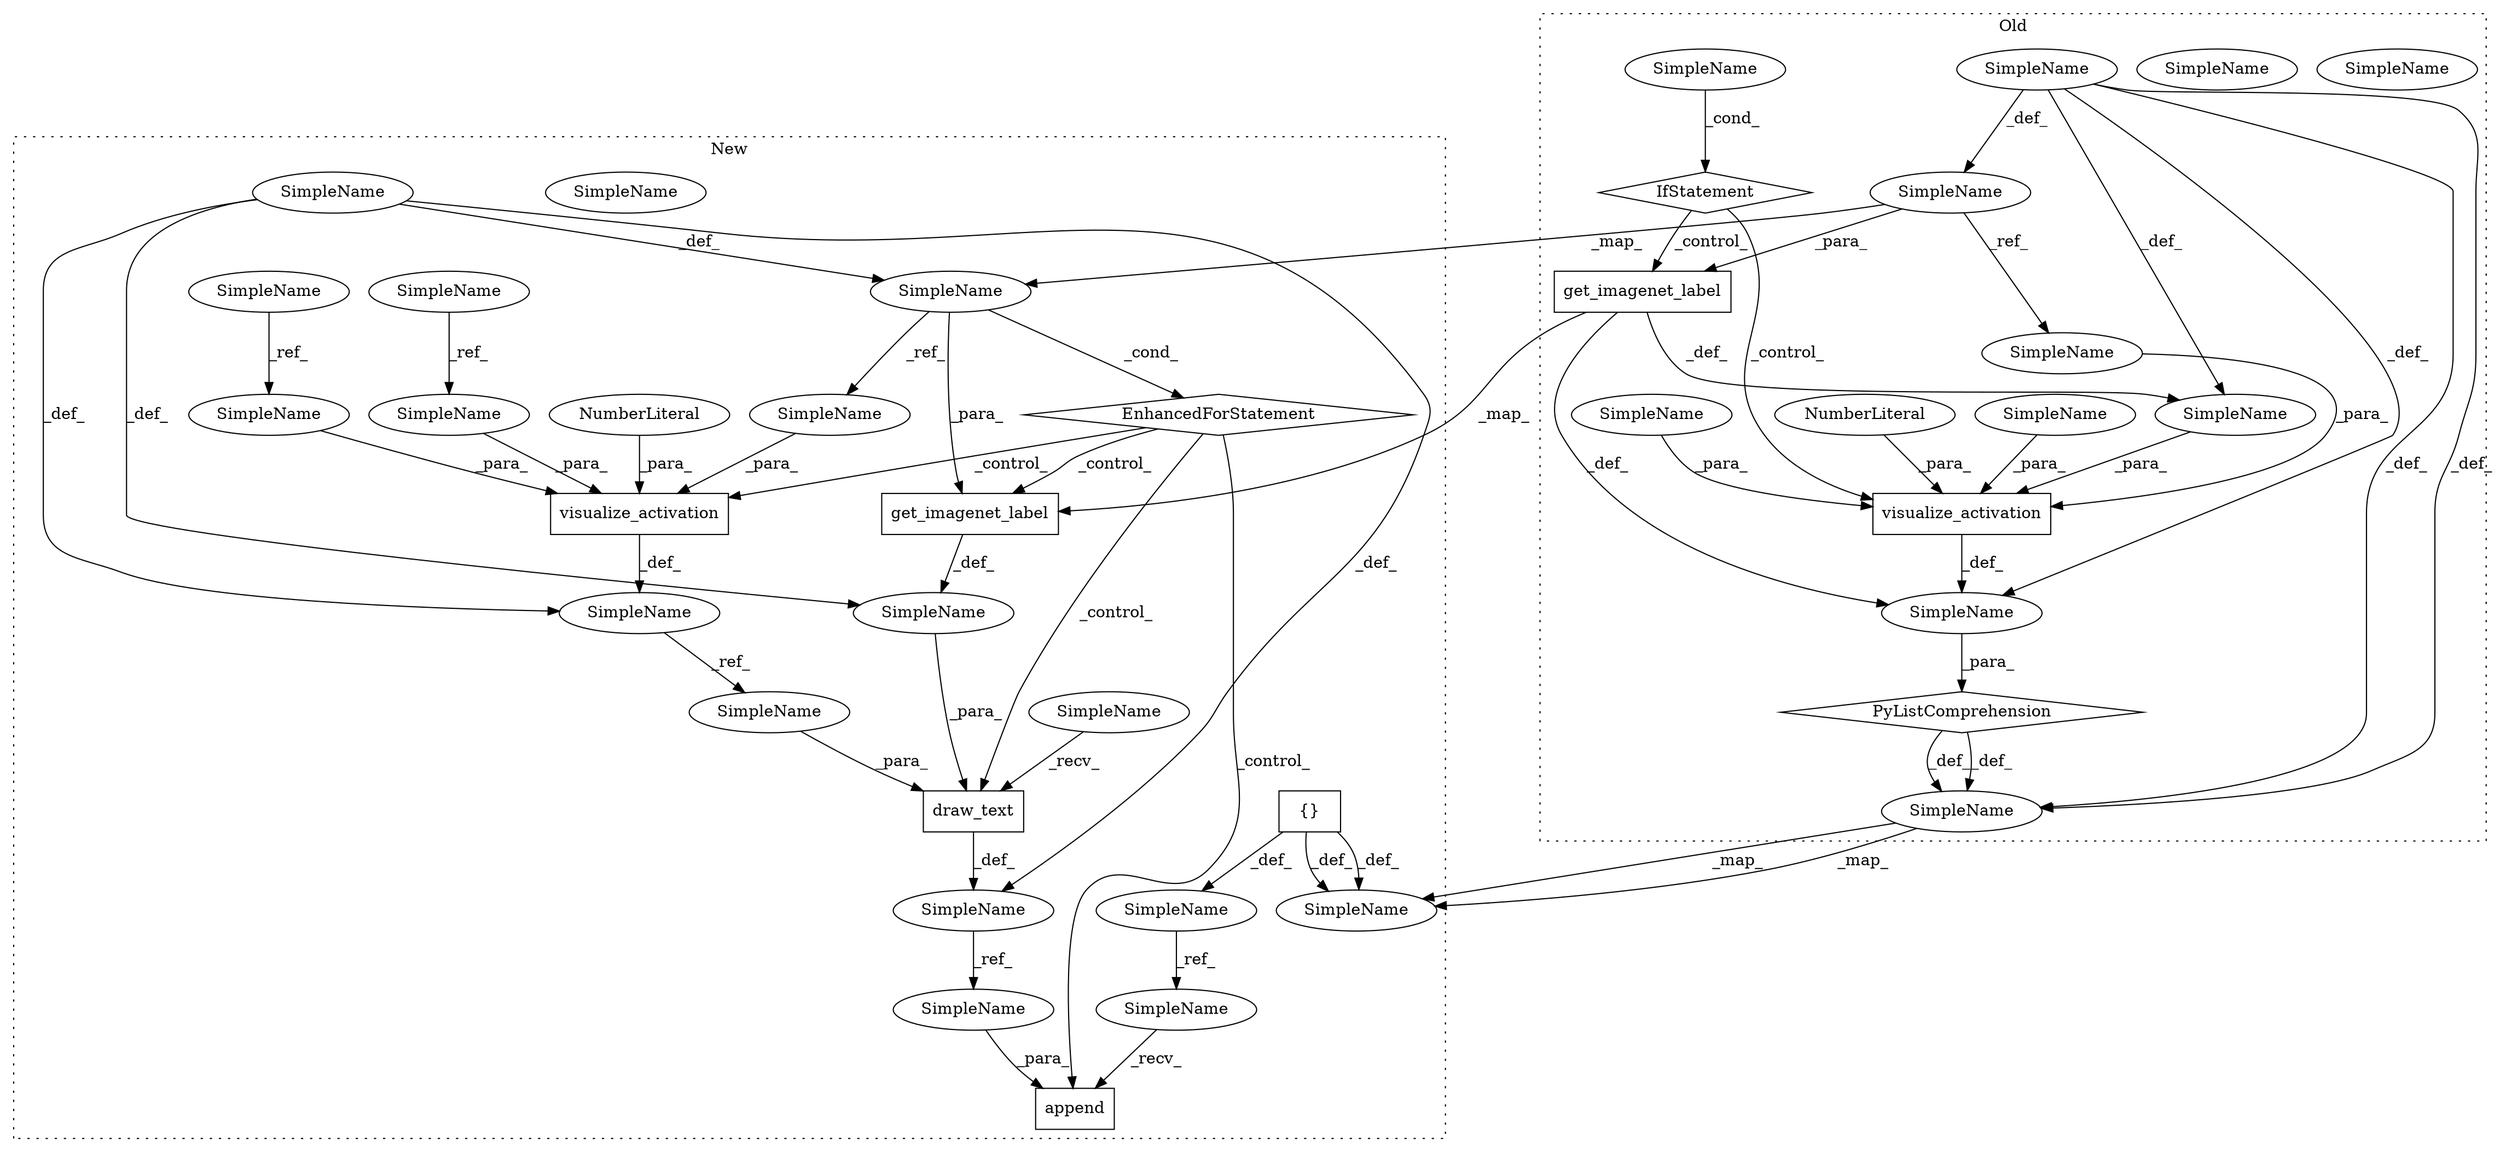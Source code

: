 digraph G {
subgraph cluster0 {
1 [label="get_imagenet_label" a="32" s="1670,1692" l="19,1" shape="box"];
3 [label="visualize_activation" a="32" s="1623,1697" l="21,1" shape="box"];
4 [label="NumberLiteral" a="34" s="1694" l="3" shape="ellipse"];
10 [label="SimpleName" a="42" s="1789" l="8" shape="ellipse"];
13 [label="SimpleName" a="42" s="1789" l="8" shape="ellipse"];
14 [label="IfStatement" a="25" s="1756" l="25" shape="diamond"];
15 [label="SimpleName" a="42" s="1776" l="5" shape="ellipse"];
19 [label="SimpleName" a="42" s="1759" l="3" shape="ellipse"];
22 [label="SimpleName" a="42" s="" l="" shape="ellipse"];
25 [label="SimpleName" a="42" s="" l="" shape="ellipse"];
26 [label="PyListComprehension" a="109" s="1623" l="166" shape="diamond"];
30 [label="SimpleName" a="42" s="1765" l="7" shape="ellipse"];
32 [label="SimpleName" a="42" s="1660" l="3" shape="ellipse"];
35 [label="SimpleName" a="42" s="1776" l="5" shape="ellipse"];
37 [label="SimpleName" a="42" s="1644" l="5" shape="ellipse"];
40 [label="SimpleName" a="42" s="1650" l="9" shape="ellipse"];
label = "Old";
style="dotted";
}
subgraph cluster1 {
2 [label="get_imagenet_label" a="32" s="1939,1961" l="19,1" shape="box"];
5 [label="SimpleName" a="42" s="1909" l="3" shape="ellipse"];
6 [label="append" a="32" s="1978,1988" l="7,1" shape="box"];
7 [label="{}" a="4" s="1764" l="2" shape="box"];
8 [label="visualize_activation" a="32" s="1856,1900" l="21,1" shape="box"];
9 [label="NumberLiteral" a="34" s="1897" l="3" shape="ellipse"];
11 [label="SimpleName" a="42" s="2001" l="8" shape="ellipse"];
12 [label="SimpleName" a="42" s="2001" l="8" shape="ellipse"];
16 [label="draw_text" a="32" s="1919,1962" l="10,1" shape="box"];
17 [label="SimpleName" a="42" s="1437" l="5" shape="ellipse"];
18 [label="SimpleName" a="42" s="1529" l="9" shape="ellipse"];
20 [label="SimpleName" a="42" s="1829" l="3" shape="ellipse"];
21 [label="EnhancedForStatement" a="70" s="1772,1842" l="53,2" shape="diamond"];
23 [label="SimpleName" a="42" s="1852" l="3" shape="ellipse"];
24 [label="SimpleName" a="42" s="" l="" shape="ellipse"];
27 [label="SimpleName" a="42" s="1738" l="6" shape="ellipse"];
28 [label="SimpleName" a="42" s="1985" l="3" shape="ellipse"];
29 [label="SimpleName" a="42" s="1913" l="5" shape="ellipse"];
31 [label="SimpleName" a="42" s="1883" l="9" shape="ellipse"];
33 [label="SimpleName" a="42" s="1929" l="3" shape="ellipse"];
34 [label="SimpleName" a="42" s="1877" l="5" shape="ellipse"];
36 [label="SimpleName" a="42" s="1971" l="6" shape="ellipse"];
38 [label="SimpleName" a="42" s="1893" l="3" shape="ellipse"];
39 [label="SimpleName" a="42" s="1835" l="7" shape="ellipse"];
label = "New";
style="dotted";
}
1 -> 2 [label="_map_"];
1 -> 22 [label="_def_"];
1 -> 25 [label="_def_"];
2 -> 24 [label="_def_"];
3 -> 25 [label="_def_"];
4 -> 3 [label="_para_"];
5 -> 28 [label="_ref_"];
7 -> 12 [label="_def_"];
7 -> 12 [label="_def_"];
7 -> 27 [label="_def_"];
8 -> 23 [label="_def_"];
9 -> 8 [label="_para_"];
13 -> 12 [label="_map_"];
13 -> 12 [label="_map_"];
14 -> 3 [label="_control_"];
14 -> 1 [label="_control_"];
16 -> 5 [label="_def_"];
17 -> 34 [label="_ref_"];
18 -> 31 [label="_ref_"];
19 -> 20 [label="_map_"];
19 -> 32 [label="_ref_"];
19 -> 1 [label="_para_"];
20 -> 38 [label="_ref_"];
20 -> 2 [label="_para_"];
20 -> 21 [label="_cond_"];
21 -> 6 [label="_control_"];
21 -> 8 [label="_control_"];
21 -> 2 [label="_control_"];
21 -> 16 [label="_control_"];
22 -> 3 [label="_para_"];
23 -> 33 [label="_ref_"];
24 -> 16 [label="_para_"];
25 -> 26 [label="_para_"];
26 -> 13 [label="_def_"];
26 -> 13 [label="_def_"];
27 -> 36 [label="_ref_"];
28 -> 6 [label="_para_"];
29 -> 16 [label="_recv_"];
30 -> 13 [label="_def_"];
30 -> 25 [label="_def_"];
30 -> 22 [label="_def_"];
30 -> 19 [label="_def_"];
30 -> 13 [label="_def_"];
31 -> 8 [label="_para_"];
32 -> 3 [label="_para_"];
33 -> 16 [label="_para_"];
34 -> 8 [label="_para_"];
35 -> 14 [label="_cond_"];
36 -> 6 [label="_recv_"];
37 -> 3 [label="_para_"];
38 -> 8 [label="_para_"];
39 -> 23 [label="_def_"];
39 -> 24 [label="_def_"];
39 -> 20 [label="_def_"];
39 -> 5 [label="_def_"];
40 -> 3 [label="_para_"];
}